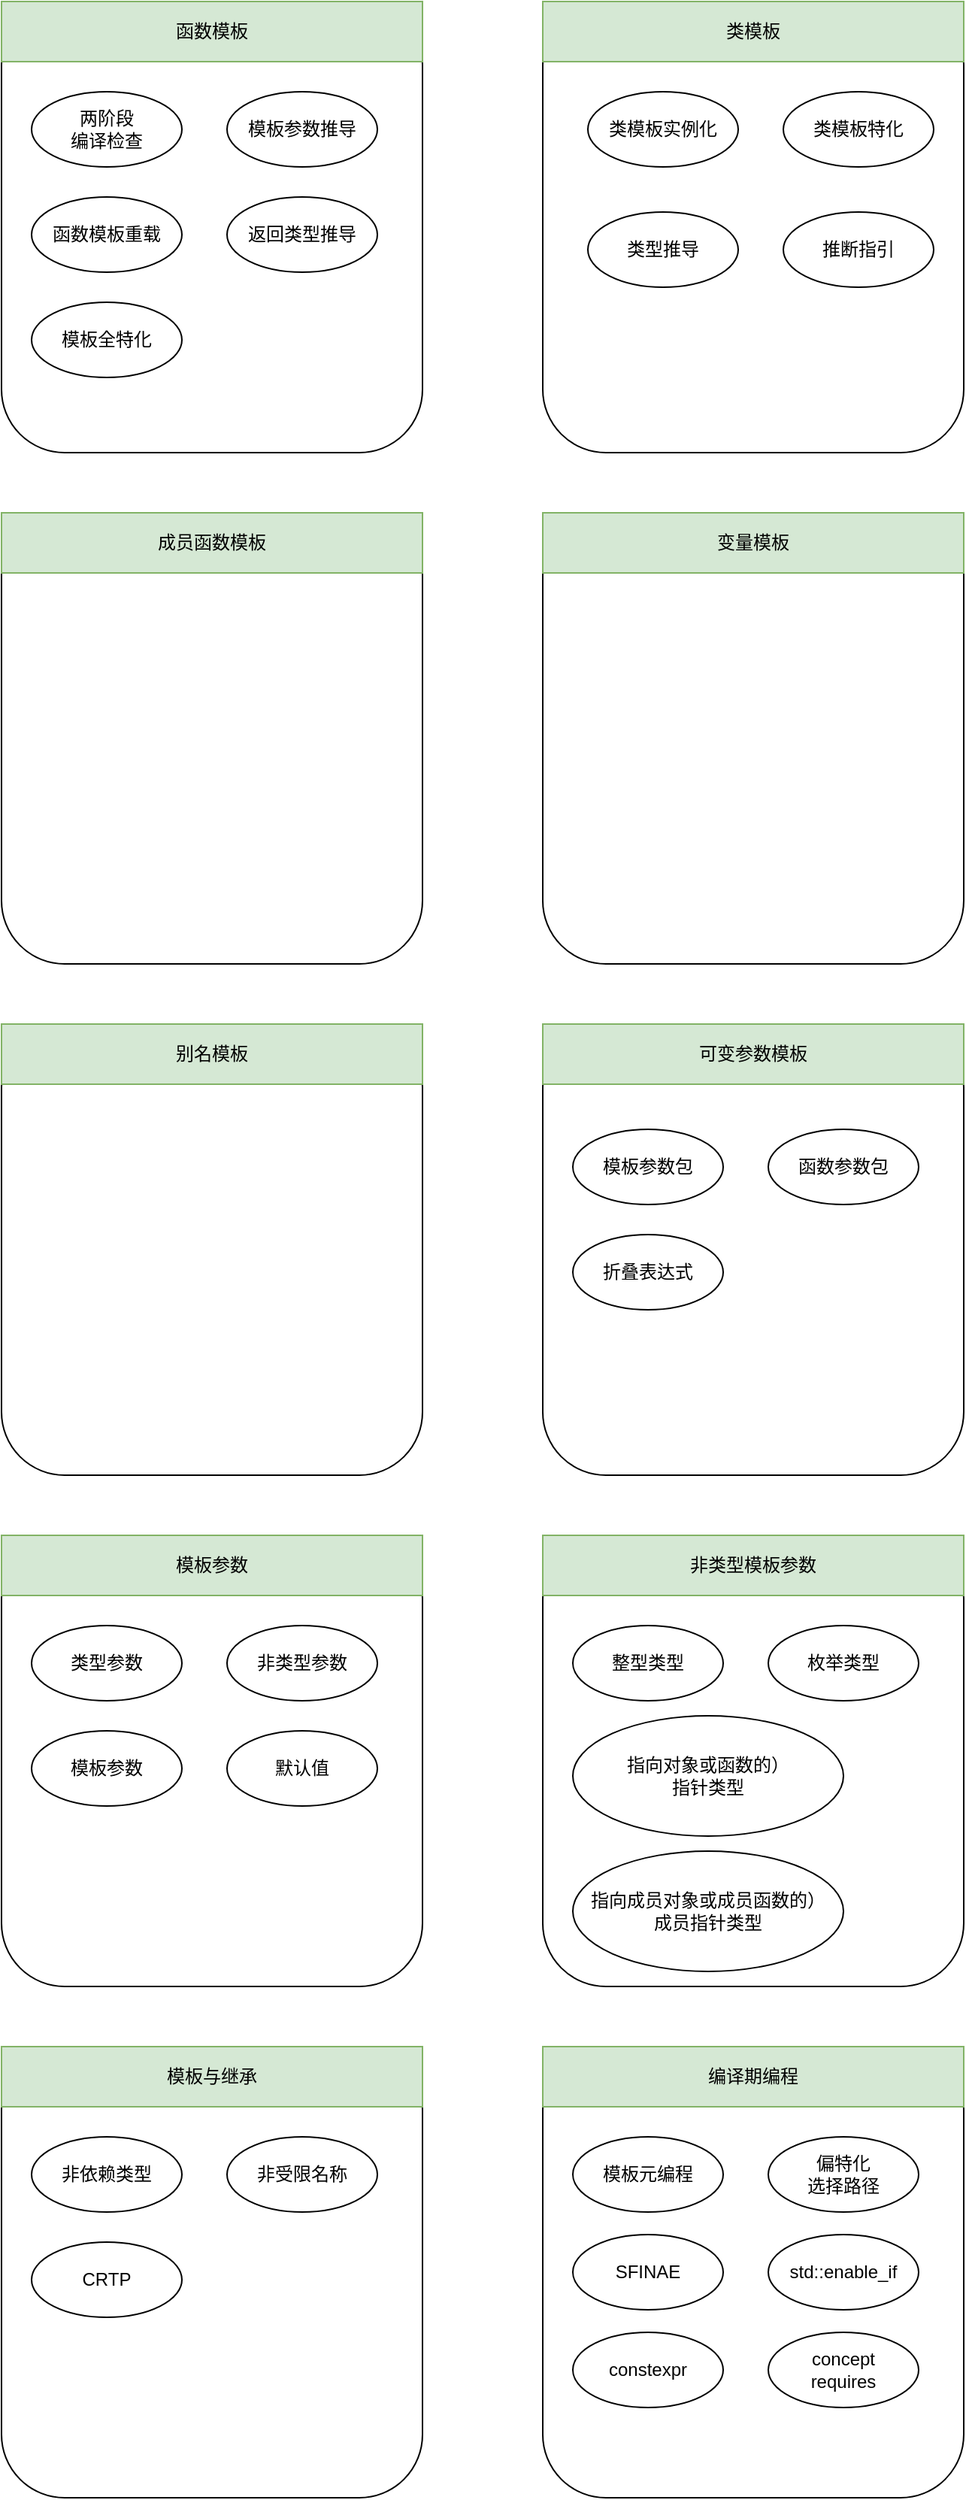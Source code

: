 <mxfile version="20.3.6" type="github">
  <diagram id="SaCp-EZlsrpQeVZZf6bi" name="Page-1">
    <mxGraphModel dx="1298" dy="734" grid="1" gridSize="10" guides="1" tooltips="1" connect="1" arrows="1" fold="1" page="1" pageScale="1" pageWidth="850" pageHeight="1100" math="0" shadow="0">
      <root>
        <mxCell id="0" />
        <mxCell id="1" parent="0" />
        <mxCell id="as-h8g3W3oBw8S-Jlq9h-1" value="" style="rounded=1;whiteSpace=wrap;html=1;" parent="1" vertex="1">
          <mxGeometry x="80" y="80" width="280" height="300" as="geometry" />
        </mxCell>
        <mxCell id="as-h8g3W3oBw8S-Jlq9h-2" value="函数模板" style="rounded=0;whiteSpace=wrap;html=1;fillColor=#d5e8d4;strokeColor=#82b366;" parent="1" vertex="1">
          <mxGeometry x="80" y="80" width="280" height="40" as="geometry" />
        </mxCell>
        <mxCell id="as-h8g3W3oBw8S-Jlq9h-3" value="" style="rounded=1;whiteSpace=wrap;html=1;" parent="1" vertex="1">
          <mxGeometry x="440" y="80" width="280" height="300" as="geometry" />
        </mxCell>
        <mxCell id="as-h8g3W3oBw8S-Jlq9h-4" value="类模板" style="rounded=0;whiteSpace=wrap;html=1;fillColor=#d5e8d4;strokeColor=#82b366;" parent="1" vertex="1">
          <mxGeometry x="440" y="80" width="280" height="40" as="geometry" />
        </mxCell>
        <mxCell id="as-h8g3W3oBw8S-Jlq9h-5" value="" style="rounded=1;whiteSpace=wrap;html=1;" parent="1" vertex="1">
          <mxGeometry x="80" y="420" width="280" height="300" as="geometry" />
        </mxCell>
        <mxCell id="as-h8g3W3oBw8S-Jlq9h-6" value="成员函数模板" style="rounded=0;whiteSpace=wrap;html=1;fillColor=#d5e8d4;strokeColor=#82b366;" parent="1" vertex="1">
          <mxGeometry x="80" y="420" width="280" height="40" as="geometry" />
        </mxCell>
        <mxCell id="as-h8g3W3oBw8S-Jlq9h-7" value="" style="rounded=1;whiteSpace=wrap;html=1;" parent="1" vertex="1">
          <mxGeometry x="440" y="420" width="280" height="300" as="geometry" />
        </mxCell>
        <mxCell id="as-h8g3W3oBw8S-Jlq9h-8" value="变量模板" style="rounded=0;whiteSpace=wrap;html=1;fillColor=#d5e8d4;strokeColor=#82b366;" parent="1" vertex="1">
          <mxGeometry x="440" y="420" width="280" height="40" as="geometry" />
        </mxCell>
        <mxCell id="as-h8g3W3oBw8S-Jlq9h-9" value="" style="rounded=1;whiteSpace=wrap;html=1;" parent="1" vertex="1">
          <mxGeometry x="80" y="760" width="280" height="300" as="geometry" />
        </mxCell>
        <mxCell id="as-h8g3W3oBw8S-Jlq9h-10" value="别名模板" style="rounded=0;whiteSpace=wrap;html=1;fillColor=#d5e8d4;strokeColor=#82b366;" parent="1" vertex="1">
          <mxGeometry x="80" y="760" width="280" height="40" as="geometry" />
        </mxCell>
        <mxCell id="as-h8g3W3oBw8S-Jlq9h-11" value="" style="rounded=1;whiteSpace=wrap;html=1;" parent="1" vertex="1">
          <mxGeometry x="440" y="760" width="280" height="300" as="geometry" />
        </mxCell>
        <mxCell id="as-h8g3W3oBw8S-Jlq9h-12" value="可变参数模板" style="rounded=0;whiteSpace=wrap;html=1;fillColor=#d5e8d4;strokeColor=#82b366;" parent="1" vertex="1">
          <mxGeometry x="440" y="760" width="280" height="40" as="geometry" />
        </mxCell>
        <mxCell id="as-h8g3W3oBw8S-Jlq9h-13" value="" style="rounded=1;whiteSpace=wrap;html=1;" parent="1" vertex="1">
          <mxGeometry x="80" y="1100" width="280" height="300" as="geometry" />
        </mxCell>
        <mxCell id="as-h8g3W3oBw8S-Jlq9h-14" value="模板参数" style="rounded=0;whiteSpace=wrap;html=1;fillColor=#d5e8d4;strokeColor=#82b366;" parent="1" vertex="1">
          <mxGeometry x="80" y="1100" width="280" height="40" as="geometry" />
        </mxCell>
        <mxCell id="as-h8g3W3oBw8S-Jlq9h-15" value="" style="rounded=1;whiteSpace=wrap;html=1;" parent="1" vertex="1">
          <mxGeometry x="440" y="1100" width="280" height="300" as="geometry" />
        </mxCell>
        <mxCell id="as-h8g3W3oBw8S-Jlq9h-16" value="非类型模板参数" style="rounded=0;whiteSpace=wrap;html=1;fillColor=#d5e8d4;strokeColor=#82b366;" parent="1" vertex="1">
          <mxGeometry x="440" y="1100" width="280" height="40" as="geometry" />
        </mxCell>
        <mxCell id="as-h8g3W3oBw8S-Jlq9h-17" value="" style="rounded=1;whiteSpace=wrap;html=1;" parent="1" vertex="1">
          <mxGeometry x="440" y="1440" width="280" height="300" as="geometry" />
        </mxCell>
        <mxCell id="as-h8g3W3oBw8S-Jlq9h-18" value="编译期编程" style="rounded=0;whiteSpace=wrap;html=1;fillColor=#d5e8d4;strokeColor=#82b366;" parent="1" vertex="1">
          <mxGeometry x="440" y="1440" width="280" height="40" as="geometry" />
        </mxCell>
        <mxCell id="u4Ys3v4neEJpWNCsn4WD-1" value="模板元编程" style="ellipse;whiteSpace=wrap;html=1;" vertex="1" parent="1">
          <mxGeometry x="460" y="1500" width="100" height="50" as="geometry" />
        </mxCell>
        <mxCell id="u4Ys3v4neEJpWNCsn4WD-2" value="偏特化&lt;br&gt;选择路径" style="ellipse;whiteSpace=wrap;html=1;" vertex="1" parent="1">
          <mxGeometry x="590" y="1500" width="100" height="50" as="geometry" />
        </mxCell>
        <mxCell id="u4Ys3v4neEJpWNCsn4WD-3" value="constexpr" style="ellipse;whiteSpace=wrap;html=1;" vertex="1" parent="1">
          <mxGeometry x="460" y="1630" width="100" height="50" as="geometry" />
        </mxCell>
        <mxCell id="u4Ys3v4neEJpWNCsn4WD-4" value="SFINAE" style="ellipse;whiteSpace=wrap;html=1;" vertex="1" parent="1">
          <mxGeometry x="460" y="1565" width="100" height="50" as="geometry" />
        </mxCell>
        <mxCell id="u4Ys3v4neEJpWNCsn4WD-5" value="std::enable_if" style="ellipse;whiteSpace=wrap;html=1;" vertex="1" parent="1">
          <mxGeometry x="590" y="1565" width="100" height="50" as="geometry" />
        </mxCell>
        <mxCell id="u4Ys3v4neEJpWNCsn4WD-6" value="concept&lt;br&gt;requires" style="ellipse;whiteSpace=wrap;html=1;" vertex="1" parent="1">
          <mxGeometry x="590" y="1630" width="100" height="50" as="geometry" />
        </mxCell>
        <mxCell id="u4Ys3v4neEJpWNCsn4WD-7" value="&lt;div&gt;整型类型&lt;/div&gt;" style="ellipse;whiteSpace=wrap;html=1;" vertex="1" parent="1">
          <mxGeometry x="460" y="1160" width="100" height="50" as="geometry" />
        </mxCell>
        <mxCell id="u4Ys3v4neEJpWNCsn4WD-8" value="枚举类型" style="ellipse;whiteSpace=wrap;html=1;" vertex="1" parent="1">
          <mxGeometry x="590" y="1160" width="100" height="50" as="geometry" />
        </mxCell>
        <mxCell id="u4Ys3v4neEJpWNCsn4WD-9" value="指向对象或函数的）&lt;br&gt;指针类型" style="ellipse;whiteSpace=wrap;html=1;" vertex="1" parent="1">
          <mxGeometry x="460" y="1220" width="180" height="80" as="geometry" />
        </mxCell>
        <mxCell id="u4Ys3v4neEJpWNCsn4WD-10" value="模板参数包" style="ellipse;whiteSpace=wrap;html=1;" vertex="1" parent="1">
          <mxGeometry x="460" y="830" width="100" height="50" as="geometry" />
        </mxCell>
        <mxCell id="u4Ys3v4neEJpWNCsn4WD-11" value="函数参数包" style="ellipse;whiteSpace=wrap;html=1;" vertex="1" parent="1">
          <mxGeometry x="590" y="830" width="100" height="50" as="geometry" />
        </mxCell>
        <mxCell id="u4Ys3v4neEJpWNCsn4WD-12" value="折叠表达式" style="ellipse;whiteSpace=wrap;html=1;" vertex="1" parent="1">
          <mxGeometry x="460" y="900" width="100" height="50" as="geometry" />
        </mxCell>
        <mxCell id="u4Ys3v4neEJpWNCsn4WD-13" value="两阶段&lt;br&gt;编译检查" style="ellipse;whiteSpace=wrap;html=1;" vertex="1" parent="1">
          <mxGeometry x="100" y="140" width="100" height="50" as="geometry" />
        </mxCell>
        <mxCell id="u4Ys3v4neEJpWNCsn4WD-14" value="模板参数推导" style="ellipse;whiteSpace=wrap;html=1;" vertex="1" parent="1">
          <mxGeometry x="230" y="140" width="100" height="50" as="geometry" />
        </mxCell>
        <mxCell id="u4Ys3v4neEJpWNCsn4WD-15" value="函数模板重载" style="ellipse;whiteSpace=wrap;html=1;" vertex="1" parent="1">
          <mxGeometry x="100" y="210" width="100" height="50" as="geometry" />
        </mxCell>
        <mxCell id="u4Ys3v4neEJpWNCsn4WD-16" value="返回类型推导" style="ellipse;whiteSpace=wrap;html=1;" vertex="1" parent="1">
          <mxGeometry x="230" y="210" width="100" height="50" as="geometry" />
        </mxCell>
        <mxCell id="u4Ys3v4neEJpWNCsn4WD-17" value="模板全特化" style="ellipse;whiteSpace=wrap;html=1;" vertex="1" parent="1">
          <mxGeometry x="100" y="280" width="100" height="50" as="geometry" />
        </mxCell>
        <mxCell id="u4Ys3v4neEJpWNCsn4WD-18" value="类模板实例化" style="ellipse;whiteSpace=wrap;html=1;" vertex="1" parent="1">
          <mxGeometry x="470" y="140" width="100" height="50" as="geometry" />
        </mxCell>
        <mxCell id="u4Ys3v4neEJpWNCsn4WD-19" value="类模板特化" style="ellipse;whiteSpace=wrap;html=1;" vertex="1" parent="1">
          <mxGeometry x="600" y="140" width="100" height="50" as="geometry" />
        </mxCell>
        <mxCell id="u4Ys3v4neEJpWNCsn4WD-20" value="类型推导" style="ellipse;whiteSpace=wrap;html=1;" vertex="1" parent="1">
          <mxGeometry x="470" y="220" width="100" height="50" as="geometry" />
        </mxCell>
        <mxCell id="u4Ys3v4neEJpWNCsn4WD-22" value="推断指引" style="ellipse;whiteSpace=wrap;html=1;" vertex="1" parent="1">
          <mxGeometry x="600" y="220" width="100" height="50" as="geometry" />
        </mxCell>
        <mxCell id="u4Ys3v4neEJpWNCsn4WD-23" value="" style="rounded=1;whiteSpace=wrap;html=1;" vertex="1" parent="1">
          <mxGeometry x="80" y="1440" width="280" height="300" as="geometry" />
        </mxCell>
        <mxCell id="u4Ys3v4neEJpWNCsn4WD-24" value="模板与继承" style="rounded=0;whiteSpace=wrap;html=1;fillColor=#d5e8d4;strokeColor=#82b366;" vertex="1" parent="1">
          <mxGeometry x="80" y="1440" width="280" height="40" as="geometry" />
        </mxCell>
        <mxCell id="u4Ys3v4neEJpWNCsn4WD-25" value="非依赖类型" style="ellipse;whiteSpace=wrap;html=1;" vertex="1" parent="1">
          <mxGeometry x="100" y="1500" width="100" height="50" as="geometry" />
        </mxCell>
        <mxCell id="u4Ys3v4neEJpWNCsn4WD-26" value="非受限名称" style="ellipse;whiteSpace=wrap;html=1;" vertex="1" parent="1">
          <mxGeometry x="230" y="1500" width="100" height="50" as="geometry" />
        </mxCell>
        <mxCell id="u4Ys3v4neEJpWNCsn4WD-27" value="CRTP" style="ellipse;whiteSpace=wrap;html=1;" vertex="1" parent="1">
          <mxGeometry x="100" y="1570" width="100" height="50" as="geometry" />
        </mxCell>
        <mxCell id="u4Ys3v4neEJpWNCsn4WD-30" value="&lt;div&gt;类型参数&lt;/div&gt;" style="ellipse;whiteSpace=wrap;html=1;" vertex="1" parent="1">
          <mxGeometry x="100" y="1160" width="100" height="50" as="geometry" />
        </mxCell>
        <mxCell id="u4Ys3v4neEJpWNCsn4WD-31" value="&lt;div&gt;非类型参数&lt;/div&gt;" style="ellipse;whiteSpace=wrap;html=1;" vertex="1" parent="1">
          <mxGeometry x="230" y="1160" width="100" height="50" as="geometry" />
        </mxCell>
        <mxCell id="u4Ys3v4neEJpWNCsn4WD-32" value="&lt;div&gt;模板参数&lt;/div&gt;" style="ellipse;whiteSpace=wrap;html=1;" vertex="1" parent="1">
          <mxGeometry x="100" y="1230" width="100" height="50" as="geometry" />
        </mxCell>
        <mxCell id="u4Ys3v4neEJpWNCsn4WD-33" value="&lt;div&gt;默认值&lt;/div&gt;" style="ellipse;whiteSpace=wrap;html=1;" vertex="1" parent="1">
          <mxGeometry x="230" y="1230" width="100" height="50" as="geometry" />
        </mxCell>
        <mxCell id="u4Ys3v4neEJpWNCsn4WD-34" value="指向成员对象或成员函数的）&lt;br&gt;成员指针类型" style="ellipse;whiteSpace=wrap;html=1;" vertex="1" parent="1">
          <mxGeometry x="460" y="1310" width="180" height="80" as="geometry" />
        </mxCell>
      </root>
    </mxGraphModel>
  </diagram>
</mxfile>
